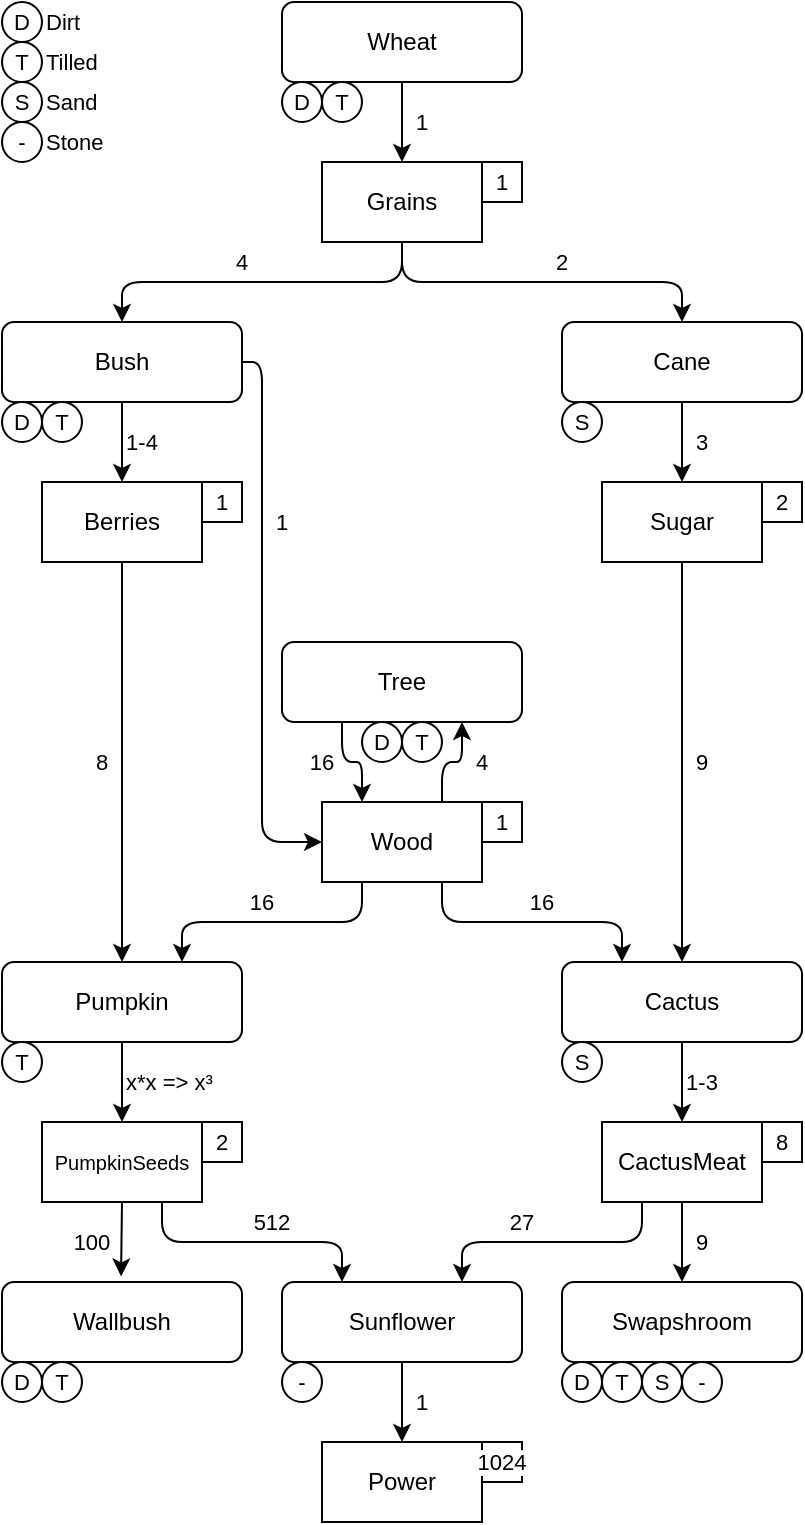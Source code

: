 <mxfile version="28.2.0">
  <diagram name="Page-1" id="q2i94bRgwisN7ZsxCNJ2">
    <mxGraphModel dx="1175" dy="670" grid="1" gridSize="10" guides="1" tooltips="1" connect="1" arrows="1" fold="1" page="1" pageScale="1" pageWidth="850" pageHeight="1100" math="0" shadow="0">
      <root>
        <mxCell id="0" />
        <mxCell id="1" parent="0" />
        <mxCell id="jfeH5c6GrU1VOLKKp-rU-3" style="edgeStyle=orthogonalEdgeStyle;rounded=1;orthogonalLoop=1;jettySize=auto;html=1;exitX=0.5;exitY=1;exitDx=0;exitDy=0;entryX=0.5;entryY=0;entryDx=0;entryDy=0;curved=0;" parent="1" source="jfeH5c6GrU1VOLKKp-rU-1" target="jfeH5c6GrU1VOLKKp-rU-6" edge="1">
          <mxGeometry relative="1" as="geometry">
            <mxPoint x="380" y="320" as="targetPoint" />
          </mxGeometry>
        </mxCell>
        <mxCell id="jfeH5c6GrU1VOLKKp-rU-1" value="Wheat" style="rounded=1;whiteSpace=wrap;html=1;" parent="1" vertex="1">
          <mxGeometry x="340" y="240" width="120" height="40" as="geometry" />
        </mxCell>
        <mxCell id="jfeH5c6GrU1VOLKKp-rU-11" style="edgeStyle=orthogonalEdgeStyle;rounded=1;orthogonalLoop=1;jettySize=auto;html=1;exitX=0.5;exitY=1;exitDx=0;exitDy=0;entryX=0.5;entryY=0;entryDx=0;entryDy=0;curved=0;" parent="1" source="jfeH5c6GrU1VOLKKp-rU-4" target="jfeH5c6GrU1VOLKKp-rU-10" edge="1">
          <mxGeometry relative="1" as="geometry" />
        </mxCell>
        <mxCell id="jfeH5c6GrU1VOLKKp-rU-148" style="edgeStyle=orthogonalEdgeStyle;shape=connector;curved=0;rounded=1;orthogonalLoop=1;jettySize=auto;html=1;exitX=1;exitY=0.5;exitDx=0;exitDy=0;entryX=0;entryY=0.5;entryDx=0;entryDy=0;strokeColor=default;align=center;verticalAlign=middle;fontFamily=Helvetica;fontSize=11;fontColor=default;labelBackgroundColor=default;endArrow=classic;" parent="1" source="jfeH5c6GrU1VOLKKp-rU-4" target="jfeH5c6GrU1VOLKKp-rU-8" edge="1">
          <mxGeometry relative="1" as="geometry">
            <Array as="points">
              <mxPoint x="330" y="420" />
              <mxPoint x="330" y="660" />
            </Array>
          </mxGeometry>
        </mxCell>
        <mxCell id="jfeH5c6GrU1VOLKKp-rU-4" value="Bush" style="rounded=1;whiteSpace=wrap;html=1;" parent="1" vertex="1">
          <mxGeometry x="200" y="400" width="120" height="40" as="geometry" />
        </mxCell>
        <mxCell id="jfeH5c6GrU1VOLKKp-rU-7" style="edgeStyle=orthogonalEdgeStyle;rounded=1;orthogonalLoop=1;jettySize=auto;html=1;exitX=0.5;exitY=1;exitDx=0;exitDy=0;curved=0;" parent="1" source="jfeH5c6GrU1VOLKKp-rU-6" target="jfeH5c6GrU1VOLKKp-rU-4" edge="1">
          <mxGeometry relative="1" as="geometry" />
        </mxCell>
        <mxCell id="jfeH5c6GrU1VOLKKp-rU-20" style="edgeStyle=orthogonalEdgeStyle;rounded=1;orthogonalLoop=1;jettySize=auto;html=1;exitX=0.5;exitY=1;exitDx=0;exitDy=0;curved=0;" parent="1" source="jfeH5c6GrU1VOLKKp-rU-6" target="jfeH5c6GrU1VOLKKp-rU-19" edge="1">
          <mxGeometry relative="1" as="geometry" />
        </mxCell>
        <mxCell id="jfeH5c6GrU1VOLKKp-rU-6" value="Grains" style="rounded=0;whiteSpace=wrap;html=1;" parent="1" vertex="1">
          <mxGeometry x="360" y="320" width="80" height="40" as="geometry" />
        </mxCell>
        <mxCell id="jfeH5c6GrU1VOLKKp-rU-120" style="edgeStyle=orthogonalEdgeStyle;shape=connector;curved=0;rounded=1;orthogonalLoop=1;jettySize=auto;html=1;exitX=0.25;exitY=1;exitDx=0;exitDy=0;entryX=0.75;entryY=0;entryDx=0;entryDy=0;strokeColor=default;align=center;verticalAlign=middle;fontFamily=Helvetica;fontSize=11;fontColor=default;labelBackgroundColor=default;endArrow=classic;" parent="1" source="jfeH5c6GrU1VOLKKp-rU-8" target="jfeH5c6GrU1VOLKKp-rU-15" edge="1">
          <mxGeometry relative="1" as="geometry" />
        </mxCell>
        <mxCell id="jfeH5c6GrU1VOLKKp-rU-122" style="edgeStyle=orthogonalEdgeStyle;shape=connector;curved=0;rounded=1;orthogonalLoop=1;jettySize=auto;html=1;exitX=0.75;exitY=1;exitDx=0;exitDy=0;entryX=0.25;entryY=0;entryDx=0;entryDy=0;strokeColor=default;align=center;verticalAlign=middle;fontFamily=Helvetica;fontSize=11;fontColor=default;labelBackgroundColor=default;endArrow=classic;" parent="1" source="jfeH5c6GrU1VOLKKp-rU-8" target="jfeH5c6GrU1VOLKKp-rU-24" edge="1">
          <mxGeometry relative="1" as="geometry" />
        </mxCell>
        <mxCell id="jfeH5c6GrU1VOLKKp-rU-143" style="edgeStyle=orthogonalEdgeStyle;shape=connector;curved=0;rounded=1;orthogonalLoop=1;jettySize=auto;html=1;exitX=0.75;exitY=0;exitDx=0;exitDy=0;entryX=0.75;entryY=1;entryDx=0;entryDy=0;strokeColor=default;align=center;verticalAlign=middle;fontFamily=Helvetica;fontSize=11;fontColor=default;labelBackgroundColor=default;endArrow=classic;" parent="1" source="jfeH5c6GrU1VOLKKp-rU-8" target="jfeH5c6GrU1VOLKKp-rU-13" edge="1">
          <mxGeometry relative="1" as="geometry" />
        </mxCell>
        <mxCell id="jfeH5c6GrU1VOLKKp-rU-8" value="Wood" style="rounded=0;whiteSpace=wrap;html=1;" parent="1" vertex="1">
          <mxGeometry x="360" y="640" width="80" height="40" as="geometry" />
        </mxCell>
        <mxCell id="jfeH5c6GrU1VOLKKp-rU-121" style="edgeStyle=orthogonalEdgeStyle;shape=connector;curved=0;rounded=1;orthogonalLoop=1;jettySize=auto;html=1;exitX=0.5;exitY=1;exitDx=0;exitDy=0;entryX=0.5;entryY=0;entryDx=0;entryDy=0;strokeColor=default;align=center;verticalAlign=middle;fontFamily=Helvetica;fontSize=11;fontColor=default;labelBackgroundColor=default;endArrow=classic;" parent="1" source="jfeH5c6GrU1VOLKKp-rU-10" target="jfeH5c6GrU1VOLKKp-rU-15" edge="1">
          <mxGeometry relative="1" as="geometry" />
        </mxCell>
        <mxCell id="jfeH5c6GrU1VOLKKp-rU-10" value="Berries" style="rounded=0;whiteSpace=wrap;html=1;" parent="1" vertex="1">
          <mxGeometry x="220" y="480" width="80" height="40" as="geometry" />
        </mxCell>
        <mxCell id="jfeH5c6GrU1VOLKKp-rU-142" style="edgeStyle=orthogonalEdgeStyle;shape=connector;curved=0;rounded=1;orthogonalLoop=1;jettySize=auto;html=1;exitX=0.25;exitY=1;exitDx=0;exitDy=0;entryX=0.25;entryY=0;entryDx=0;entryDy=0;strokeColor=default;align=center;verticalAlign=middle;fontFamily=Helvetica;fontSize=11;fontColor=default;labelBackgroundColor=default;endArrow=classic;" parent="1" source="jfeH5c6GrU1VOLKKp-rU-13" target="jfeH5c6GrU1VOLKKp-rU-8" edge="1">
          <mxGeometry relative="1" as="geometry" />
        </mxCell>
        <mxCell id="jfeH5c6GrU1VOLKKp-rU-13" value="Tree" style="rounded=1;whiteSpace=wrap;html=1;" parent="1" vertex="1">
          <mxGeometry x="340" y="560" width="120" height="40" as="geometry" />
        </mxCell>
        <mxCell id="jfeH5c6GrU1VOLKKp-rU-37" style="edgeStyle=orthogonalEdgeStyle;shape=connector;curved=0;rounded=1;orthogonalLoop=1;jettySize=auto;html=1;exitX=0.5;exitY=1;exitDx=0;exitDy=0;strokeColor=default;align=center;verticalAlign=middle;fontFamily=Helvetica;fontSize=11;fontColor=default;labelBackgroundColor=default;endArrow=classic;" parent="1" source="jfeH5c6GrU1VOLKKp-rU-15" target="jfeH5c6GrU1VOLKKp-rU-36" edge="1">
          <mxGeometry relative="1" as="geometry" />
        </mxCell>
        <mxCell id="jfeH5c6GrU1VOLKKp-rU-15" value="Pumpkin" style="rounded=1;whiteSpace=wrap;html=1;" parent="1" vertex="1">
          <mxGeometry x="200" y="720" width="120" height="40" as="geometry" />
        </mxCell>
        <mxCell id="jfeH5c6GrU1VOLKKp-rU-22" style="edgeStyle=orthogonalEdgeStyle;rounded=1;orthogonalLoop=1;jettySize=auto;html=1;exitX=0.5;exitY=1;exitDx=0;exitDy=0;entryX=0.5;entryY=0;entryDx=0;entryDy=0;curved=0;" parent="1" source="jfeH5c6GrU1VOLKKp-rU-19" target="jfeH5c6GrU1VOLKKp-rU-21" edge="1">
          <mxGeometry relative="1" as="geometry" />
        </mxCell>
        <mxCell id="jfeH5c6GrU1VOLKKp-rU-19" value="Cane" style="rounded=1;whiteSpace=wrap;html=1;" parent="1" vertex="1">
          <mxGeometry x="480" y="400" width="120" height="40" as="geometry" />
        </mxCell>
        <mxCell id="jfeH5c6GrU1VOLKKp-rU-25" style="edgeStyle=orthogonalEdgeStyle;rounded=1;orthogonalLoop=1;jettySize=auto;html=1;exitX=0.5;exitY=1;exitDx=0;exitDy=0;curved=0;entryX=0.5;entryY=0;entryDx=0;entryDy=0;" parent="1" source="jfeH5c6GrU1VOLKKp-rU-21" target="jfeH5c6GrU1VOLKKp-rU-24" edge="1">
          <mxGeometry relative="1" as="geometry" />
        </mxCell>
        <mxCell id="jfeH5c6GrU1VOLKKp-rU-21" value="Sugar" style="rounded=0;whiteSpace=wrap;html=1;" parent="1" vertex="1">
          <mxGeometry x="500" y="480" width="80" height="40" as="geometry" />
        </mxCell>
        <mxCell id="jfeH5c6GrU1VOLKKp-rU-127" style="edgeStyle=orthogonalEdgeStyle;shape=connector;curved=0;rounded=1;orthogonalLoop=1;jettySize=auto;html=1;exitX=0.5;exitY=1;exitDx=0;exitDy=0;entryX=0.5;entryY=0;entryDx=0;entryDy=0;strokeColor=default;align=center;verticalAlign=middle;fontFamily=Helvetica;fontSize=11;fontColor=default;labelBackgroundColor=default;endArrow=classic;" parent="1" source="jfeH5c6GrU1VOLKKp-rU-24" target="jfeH5c6GrU1VOLKKp-rU-38" edge="1">
          <mxGeometry relative="1" as="geometry" />
        </mxCell>
        <mxCell id="jfeH5c6GrU1VOLKKp-rU-24" value="Cactus" style="rounded=1;whiteSpace=wrap;html=1;" parent="1" vertex="1">
          <mxGeometry x="480" y="720" width="120" height="40" as="geometry" />
        </mxCell>
        <mxCell id="jfeH5c6GrU1VOLKKp-rU-130" style="edgeStyle=orthogonalEdgeStyle;shape=connector;curved=0;rounded=1;orthogonalLoop=1;jettySize=auto;html=1;exitX=0.75;exitY=1;exitDx=0;exitDy=0;entryX=0.25;entryY=0;entryDx=0;entryDy=0;strokeColor=default;align=center;verticalAlign=middle;fontFamily=Helvetica;fontSize=11;fontColor=default;labelBackgroundColor=default;endArrow=classic;" parent="1" source="jfeH5c6GrU1VOLKKp-rU-36" target="jfeH5c6GrU1VOLKKp-rU-47" edge="1">
          <mxGeometry relative="1" as="geometry" />
        </mxCell>
        <mxCell id="jfeH5c6GrU1VOLKKp-rU-36" value="PumpkinSeeds" style="rounded=0;whiteSpace=wrap;html=1;fontSize=10;" parent="1" vertex="1">
          <mxGeometry x="220" y="800" width="80" height="40" as="geometry" />
        </mxCell>
        <mxCell id="jfeH5c6GrU1VOLKKp-rU-128" style="edgeStyle=orthogonalEdgeStyle;shape=connector;curved=0;rounded=1;orthogonalLoop=1;jettySize=auto;html=1;exitX=0.5;exitY=1;exitDx=0;exitDy=0;strokeColor=default;align=center;verticalAlign=middle;fontFamily=Helvetica;fontSize=11;fontColor=default;labelBackgroundColor=default;endArrow=classic;" parent="1" source="jfeH5c6GrU1VOLKKp-rU-38" target="jfeH5c6GrU1VOLKKp-rU-44" edge="1">
          <mxGeometry relative="1" as="geometry" />
        </mxCell>
        <mxCell id="jfeH5c6GrU1VOLKKp-rU-131" style="edgeStyle=orthogonalEdgeStyle;shape=connector;curved=0;rounded=1;orthogonalLoop=1;jettySize=auto;html=1;exitX=0.25;exitY=1;exitDx=0;exitDy=0;entryX=0.75;entryY=0;entryDx=0;entryDy=0;strokeColor=default;align=center;verticalAlign=middle;fontFamily=Helvetica;fontSize=11;fontColor=default;labelBackgroundColor=default;endArrow=classic;" parent="1" source="jfeH5c6GrU1VOLKKp-rU-38" target="jfeH5c6GrU1VOLKKp-rU-47" edge="1">
          <mxGeometry relative="1" as="geometry" />
        </mxCell>
        <mxCell id="jfeH5c6GrU1VOLKKp-rU-38" value="CactusMeat" style="rounded=0;whiteSpace=wrap;html=1;" parent="1" vertex="1">
          <mxGeometry x="500" y="800" width="80" height="40" as="geometry" />
        </mxCell>
        <mxCell id="jfeH5c6GrU1VOLKKp-rU-40" value="Wallbush" style="rounded=1;whiteSpace=wrap;html=1;" parent="1" vertex="1">
          <mxGeometry x="200" y="880" width="120" height="40" as="geometry" />
        </mxCell>
        <mxCell id="jfeH5c6GrU1VOLKKp-rU-44" value="Swapshroom" style="rounded=1;whiteSpace=wrap;html=1;" parent="1" vertex="1">
          <mxGeometry x="480" y="880" width="120" height="40" as="geometry" />
        </mxCell>
        <mxCell id="jfeH5c6GrU1VOLKKp-rU-61" style="edgeStyle=orthogonalEdgeStyle;shape=connector;curved=0;rounded=1;orthogonalLoop=1;jettySize=auto;html=1;exitX=0.5;exitY=1;exitDx=0;exitDy=0;strokeColor=default;align=center;verticalAlign=middle;fontFamily=Helvetica;fontSize=11;fontColor=default;labelBackgroundColor=default;endArrow=classic;" parent="1" source="jfeH5c6GrU1VOLKKp-rU-47" target="jfeH5c6GrU1VOLKKp-rU-60" edge="1">
          <mxGeometry relative="1" as="geometry" />
        </mxCell>
        <mxCell id="jfeH5c6GrU1VOLKKp-rU-47" value="Sunflower" style="rounded=1;whiteSpace=wrap;html=1;" parent="1" vertex="1">
          <mxGeometry x="340" y="880" width="120" height="40" as="geometry" />
        </mxCell>
        <mxCell id="jfeH5c6GrU1VOLKKp-rU-60" value="Power" style="rounded=0;whiteSpace=wrap;html=1;" parent="1" vertex="1">
          <mxGeometry x="360" y="960" width="80" height="40" as="geometry" />
        </mxCell>
        <mxCell id="jfeH5c6GrU1VOLKKp-rU-62" value="D" style="ellipse;whiteSpace=wrap;html=1;aspect=fixed;fontFamily=Helvetica;fontSize=11;fontColor=default;labelBackgroundColor=default;strokeColor=light-dark(#000000,#80FF00);" parent="1" vertex="1">
          <mxGeometry x="200" y="240" width="20" height="20" as="geometry" />
        </mxCell>
        <mxCell id="jfeH5c6GrU1VOLKKp-rU-70" value="T" style="ellipse;whiteSpace=wrap;html=1;aspect=fixed;fontFamily=Helvetica;fontSize=11;fontColor=default;labelBackgroundColor=default;strokeColor=light-dark(#000000,#994C00);" parent="1" vertex="1">
          <mxGeometry x="200" y="260" width="20" height="20" as="geometry" />
        </mxCell>
        <mxCell id="jfeH5c6GrU1VOLKKp-rU-75" value="S" style="ellipse;whiteSpace=wrap;html=1;aspect=fixed;fontFamily=Helvetica;fontSize=11;fontColor=default;labelBackgroundColor=default;strokeColor=light-dark(#000000,#FFFF00);" parent="1" vertex="1">
          <mxGeometry x="200" y="280" width="20" height="20" as="geometry" />
        </mxCell>
        <mxCell id="jfeH5c6GrU1VOLKKp-rU-76" value="-" style="ellipse;whiteSpace=wrap;html=1;aspect=fixed;fontFamily=Helvetica;fontSize=11;fontColor=default;labelBackgroundColor=default;strokeColor=light-dark(#000000,#00CCCC);" parent="1" vertex="1">
          <mxGeometry x="200" y="300" width="20" height="20" as="geometry" />
        </mxCell>
        <mxCell id="jfeH5c6GrU1VOLKKp-rU-79" value="&lt;div align=&quot;left&quot;&gt;Dirt&lt;/div&gt;" style="text;html=1;align=left;verticalAlign=middle;whiteSpace=wrap;rounded=0;fontFamily=Helvetica;fontSize=11;fontColor=default;labelBackgroundColor=default;" parent="1" vertex="1">
          <mxGeometry x="220" y="240" width="40" height="20" as="geometry" />
        </mxCell>
        <mxCell id="jfeH5c6GrU1VOLKKp-rU-80" value="Tilled" style="text;html=1;align=left;verticalAlign=middle;whiteSpace=wrap;rounded=0;fontFamily=Helvetica;fontSize=11;fontColor=default;labelBackgroundColor=default;" parent="1" vertex="1">
          <mxGeometry x="220" y="260" width="40" height="20" as="geometry" />
        </mxCell>
        <mxCell id="jfeH5c6GrU1VOLKKp-rU-81" value="Sand" style="text;html=1;align=left;verticalAlign=middle;whiteSpace=wrap;rounded=0;fontFamily=Helvetica;fontSize=11;fontColor=default;labelBackgroundColor=default;" parent="1" vertex="1">
          <mxGeometry x="220" y="280" width="40" height="20" as="geometry" />
        </mxCell>
        <mxCell id="jfeH5c6GrU1VOLKKp-rU-82" value="&lt;div&gt;Stone&lt;/div&gt;" style="text;html=1;align=left;verticalAlign=middle;whiteSpace=wrap;rounded=0;fontFamily=Helvetica;fontSize=11;fontColor=default;labelBackgroundColor=default;" parent="1" vertex="1">
          <mxGeometry x="220" y="300" width="40" height="20" as="geometry" />
        </mxCell>
        <mxCell id="jfeH5c6GrU1VOLKKp-rU-87" value="D" style="ellipse;whiteSpace=wrap;html=1;aspect=fixed;fontFamily=Helvetica;fontSize=11;fontColor=default;labelBackgroundColor=default;strokeColor=light-dark(#000000,#80FF00);" parent="1" vertex="1">
          <mxGeometry x="340" y="280" width="20" height="20" as="geometry" />
        </mxCell>
        <mxCell id="jfeH5c6GrU1VOLKKp-rU-88" value="T" style="ellipse;whiteSpace=wrap;html=1;aspect=fixed;fontFamily=Helvetica;fontSize=11;fontColor=default;labelBackgroundColor=default;strokeColor=light-dark(#000000,#994C00);" parent="1" vertex="1">
          <mxGeometry x="360" y="280" width="20" height="20" as="geometry" />
        </mxCell>
        <mxCell id="jfeH5c6GrU1VOLKKp-rU-91" value="D" style="ellipse;whiteSpace=wrap;html=1;aspect=fixed;fontFamily=Helvetica;fontSize=11;fontColor=default;labelBackgroundColor=default;strokeColor=light-dark(#000000,#80FF00);" parent="1" vertex="1">
          <mxGeometry x="200" y="440" width="20" height="20" as="geometry" />
        </mxCell>
        <mxCell id="jfeH5c6GrU1VOLKKp-rU-92" value="T" style="ellipse;whiteSpace=wrap;html=1;aspect=fixed;fontFamily=Helvetica;fontSize=11;fontColor=default;labelBackgroundColor=default;strokeColor=light-dark(#000000,#994C00);" parent="1" vertex="1">
          <mxGeometry x="220" y="440" width="20" height="20" as="geometry" />
        </mxCell>
        <mxCell id="jfeH5c6GrU1VOLKKp-rU-93" value="D" style="ellipse;whiteSpace=wrap;html=1;aspect=fixed;fontFamily=Helvetica;fontSize=11;fontColor=default;labelBackgroundColor=default;strokeColor=light-dark(#000000,#80FF00);" parent="1" vertex="1">
          <mxGeometry x="380" y="600" width="20" height="20" as="geometry" />
        </mxCell>
        <mxCell id="jfeH5c6GrU1VOLKKp-rU-94" value="T" style="ellipse;whiteSpace=wrap;html=1;aspect=fixed;fontFamily=Helvetica;fontSize=11;fontColor=default;labelBackgroundColor=default;strokeColor=light-dark(#000000,#994C00);" parent="1" vertex="1">
          <mxGeometry x="400" y="600" width="20" height="20" as="geometry" />
        </mxCell>
        <mxCell id="jfeH5c6GrU1VOLKKp-rU-95" value="S" style="ellipse;whiteSpace=wrap;html=1;aspect=fixed;fontFamily=Helvetica;fontSize=11;fontColor=default;labelBackgroundColor=default;strokeColor=light-dark(#000000,#FFFF00);" parent="1" vertex="1">
          <mxGeometry x="480" y="440" width="20" height="20" as="geometry" />
        </mxCell>
        <mxCell id="jfeH5c6GrU1VOLKKp-rU-96" value="T" style="ellipse;whiteSpace=wrap;html=1;aspect=fixed;fontFamily=Helvetica;fontSize=11;fontColor=default;labelBackgroundColor=default;strokeColor=light-dark(#000000,#994C00);" parent="1" vertex="1">
          <mxGeometry x="200" y="760" width="20" height="20" as="geometry" />
        </mxCell>
        <mxCell id="jfeH5c6GrU1VOLKKp-rU-97" value="S" style="ellipse;whiteSpace=wrap;html=1;aspect=fixed;fontFamily=Helvetica;fontSize=11;fontColor=default;labelBackgroundColor=default;strokeColor=light-dark(#000000,#FFFF00);" parent="1" vertex="1">
          <mxGeometry x="480" y="760" width="20" height="20" as="geometry" />
        </mxCell>
        <mxCell id="jfeH5c6GrU1VOLKKp-rU-100" value="D" style="ellipse;whiteSpace=wrap;html=1;aspect=fixed;fontFamily=Helvetica;fontSize=11;fontColor=default;labelBackgroundColor=default;strokeColor=light-dark(#000000,#80FF00);" parent="1" vertex="1">
          <mxGeometry x="200" y="920" width="20" height="20" as="geometry" />
        </mxCell>
        <mxCell id="jfeH5c6GrU1VOLKKp-rU-101" value="T" style="ellipse;whiteSpace=wrap;html=1;aspect=fixed;fontFamily=Helvetica;fontSize=11;fontColor=default;labelBackgroundColor=default;strokeColor=light-dark(#000000,#994C00);" parent="1" vertex="1">
          <mxGeometry x="220" y="920" width="20" height="20" as="geometry" />
        </mxCell>
        <mxCell id="jfeH5c6GrU1VOLKKp-rU-102" value="S" style="ellipse;whiteSpace=wrap;html=1;aspect=fixed;fontFamily=Helvetica;fontSize=11;fontColor=default;labelBackgroundColor=default;strokeColor=light-dark(#000000,#FFFF00);" parent="1" vertex="1">
          <mxGeometry x="520" y="920" width="20" height="20" as="geometry" />
        </mxCell>
        <mxCell id="jfeH5c6GrU1VOLKKp-rU-103" value="-" style="ellipse;whiteSpace=wrap;html=1;aspect=fixed;fontFamily=Helvetica;fontSize=11;fontColor=default;labelBackgroundColor=default;strokeColor=light-dark(#000000,#00CCCC);" parent="1" vertex="1">
          <mxGeometry x="540" y="920" width="20" height="20" as="geometry" />
        </mxCell>
        <mxCell id="jfeH5c6GrU1VOLKKp-rU-104" value="D" style="ellipse;whiteSpace=wrap;html=1;aspect=fixed;fontFamily=Helvetica;fontSize=11;fontColor=default;labelBackgroundColor=default;strokeColor=light-dark(#000000,#80FF00);" parent="1" vertex="1">
          <mxGeometry x="480" y="920" width="20" height="20" as="geometry" />
        </mxCell>
        <mxCell id="jfeH5c6GrU1VOLKKp-rU-105" value="T" style="ellipse;whiteSpace=wrap;html=1;aspect=fixed;fontFamily=Helvetica;fontSize=11;fontColor=default;labelBackgroundColor=default;strokeColor=light-dark(#000000,#994C00);" parent="1" vertex="1">
          <mxGeometry x="500" y="920" width="20" height="20" as="geometry" />
        </mxCell>
        <mxCell id="jfeH5c6GrU1VOLKKp-rU-107" value="-" style="ellipse;whiteSpace=wrap;html=1;aspect=fixed;fontFamily=Helvetica;fontSize=11;fontColor=default;labelBackgroundColor=default;strokeColor=light-dark(#000000,#00CCCC);" parent="1" vertex="1">
          <mxGeometry x="340" y="920" width="20" height="20" as="geometry" />
        </mxCell>
        <mxCell id="jfeH5c6GrU1VOLKKp-rU-111" value="1" style="rounded=0;whiteSpace=wrap;html=1;fontFamily=Helvetica;fontSize=11;fontColor=default;labelBackgroundColor=default;" parent="1" vertex="1">
          <mxGeometry x="300" y="480" width="20" height="20" as="geometry" />
        </mxCell>
        <mxCell id="jfeH5c6GrU1VOLKKp-rU-112" value="2" style="rounded=0;whiteSpace=wrap;html=1;fontFamily=Helvetica;fontSize=11;fontColor=default;labelBackgroundColor=default;" parent="1" vertex="1">
          <mxGeometry x="580" y="480" width="20" height="20" as="geometry" />
        </mxCell>
        <mxCell id="jfeH5c6GrU1VOLKKp-rU-113" value="1" style="rounded=0;whiteSpace=wrap;html=1;fontFamily=Helvetica;fontSize=11;fontColor=default;labelBackgroundColor=default;" parent="1" vertex="1">
          <mxGeometry x="440" y="640" width="20" height="20" as="geometry" />
        </mxCell>
        <mxCell id="jfeH5c6GrU1VOLKKp-rU-114" value="8" style="rounded=0;whiteSpace=wrap;html=1;fontFamily=Helvetica;fontSize=11;fontColor=default;labelBackgroundColor=default;" parent="1" vertex="1">
          <mxGeometry x="580" y="800" width="20" height="20" as="geometry" />
        </mxCell>
        <mxCell id="jfeH5c6GrU1VOLKKp-rU-124" value="&lt;div&gt;1024&lt;/div&gt;" style="rounded=0;whiteSpace=wrap;html=1;fontFamily=Helvetica;fontSize=11;fontColor=default;labelBackgroundColor=default;" parent="1" vertex="1">
          <mxGeometry x="440" y="960" width="20" height="20" as="geometry" />
        </mxCell>
        <mxCell id="jfeH5c6GrU1VOLKKp-rU-129" style="edgeStyle=orthogonalEdgeStyle;shape=connector;curved=0;rounded=1;orthogonalLoop=1;jettySize=auto;html=1;exitX=0.5;exitY=1;exitDx=0;exitDy=0;entryX=0.496;entryY=-0.07;entryDx=0;entryDy=0;entryPerimeter=0;strokeColor=default;align=center;verticalAlign=middle;fontFamily=Helvetica;fontSize=11;fontColor=default;labelBackgroundColor=default;endArrow=classic;" parent="1" source="jfeH5c6GrU1VOLKKp-rU-36" target="jfeH5c6GrU1VOLKKp-rU-40" edge="1">
          <mxGeometry relative="1" as="geometry" />
        </mxCell>
        <mxCell id="jfeH5c6GrU1VOLKKp-rU-133" value="4" style="text;html=1;align=center;verticalAlign=middle;whiteSpace=wrap;rounded=0;fontFamily=Helvetica;fontSize=11;fontColor=light-dark(#000000,#FF0000);labelBackgroundColor=default;" parent="1" vertex="1">
          <mxGeometry x="310" y="360" width="20" height="20" as="geometry" />
        </mxCell>
        <mxCell id="jfeH5c6GrU1VOLKKp-rU-134" value="2" style="text;html=1;align=center;verticalAlign=middle;whiteSpace=wrap;rounded=0;fontFamily=Helvetica;fontSize=11;fontColor=light-dark(#000000,#FF0000);labelBackgroundColor=default;" parent="1" vertex="1">
          <mxGeometry x="470" y="360" width="20" height="20" as="geometry" />
        </mxCell>
        <mxCell id="jfeH5c6GrU1VOLKKp-rU-139" value="8" style="text;html=1;align=center;verticalAlign=middle;whiteSpace=wrap;rounded=0;fontFamily=Helvetica;fontSize=11;fontColor=light-dark(#000000,#FF0000);labelBackgroundColor=default;" parent="1" vertex="1">
          <mxGeometry x="240" y="610" width="20" height="20" as="geometry" />
        </mxCell>
        <mxCell id="jfeH5c6GrU1VOLKKp-rU-144" value="1" style="text;html=1;align=center;verticalAlign=middle;whiteSpace=wrap;rounded=0;fontFamily=Helvetica;fontSize=11;fontColor=light-dark(#000000,#80FF00);labelBackgroundColor=default;" parent="1" vertex="1">
          <mxGeometry x="400" y="290" width="20" height="20" as="geometry" />
        </mxCell>
        <mxCell id="jfeH5c6GrU1VOLKKp-rU-145" value="1-4" style="text;html=1;align=center;verticalAlign=middle;whiteSpace=wrap;rounded=0;fontFamily=Helvetica;fontSize=11;fontColor=light-dark(#000000,#80FF00);labelBackgroundColor=default;" parent="1" vertex="1">
          <mxGeometry x="260" y="450" width="20" height="20" as="geometry" />
        </mxCell>
        <mxCell id="jfeH5c6GrU1VOLKKp-rU-147" value="1" style="text;html=1;align=center;verticalAlign=middle;whiteSpace=wrap;rounded=0;fontFamily=Helvetica;fontSize=11;fontColor=light-dark(#000000,#80FF00);labelBackgroundColor=default;" parent="1" vertex="1">
          <mxGeometry x="330" y="490" width="20" height="20" as="geometry" />
        </mxCell>
        <mxCell id="jfeH5c6GrU1VOLKKp-rU-149" value="16" style="text;html=1;align=center;verticalAlign=middle;whiteSpace=wrap;rounded=0;fontFamily=Helvetica;fontSize=11;fontColor=light-dark(#000000,#80FF00);labelBackgroundColor=default;" parent="1" vertex="1">
          <mxGeometry x="350" y="610" width="20" height="20" as="geometry" />
        </mxCell>
        <mxCell id="jfeH5c6GrU1VOLKKp-rU-150" value="4" style="text;html=1;align=center;verticalAlign=middle;whiteSpace=wrap;rounded=0;fontFamily=Helvetica;fontSize=11;fontColor=light-dark(#000000,#FF0000);labelBackgroundColor=default;" parent="1" vertex="1">
          <mxGeometry x="430" y="610" width="20" height="20" as="geometry" />
        </mxCell>
        <mxCell id="jfeH5c6GrU1VOLKKp-rU-151" value="9" style="text;html=1;align=center;verticalAlign=middle;whiteSpace=wrap;rounded=0;fontFamily=Helvetica;fontSize=11;fontColor=light-dark(#000000,#FF0000);labelBackgroundColor=default;" parent="1" vertex="1">
          <mxGeometry x="540" y="610" width="20" height="20" as="geometry" />
        </mxCell>
        <mxCell id="jfeH5c6GrU1VOLKKp-rU-152" value="1-3" style="text;html=1;align=center;verticalAlign=middle;whiteSpace=wrap;rounded=0;fontFamily=Helvetica;fontSize=11;fontColor=light-dark(#000000,#80FF00);labelBackgroundColor=default;" parent="1" vertex="1">
          <mxGeometry x="540" y="770" width="20" height="20" as="geometry" />
        </mxCell>
        <mxCell id="jfeH5c6GrU1VOLKKp-rU-153" value="9" style="text;html=1;align=center;verticalAlign=middle;whiteSpace=wrap;rounded=0;fontFamily=Helvetica;fontSize=11;fontColor=light-dark(#000000,#FF0000);labelBackgroundColor=default;" parent="1" vertex="1">
          <mxGeometry x="540" y="850" width="20" height="20" as="geometry" />
        </mxCell>
        <mxCell id="jfeH5c6GrU1VOLKKp-rU-155" value="x*x =&amp;gt; x³" style="text;html=1;align=left;verticalAlign=middle;whiteSpace=wrap;rounded=0;fontFamily=Helvetica;fontSize=11;fontColor=light-dark(#000000,#80FF00);labelBackgroundColor=default;" parent="1" vertex="1">
          <mxGeometry x="260" y="770" width="50" height="20" as="geometry" />
        </mxCell>
        <mxCell id="jfeH5c6GrU1VOLKKp-rU-156" value="100" style="text;html=1;align=center;verticalAlign=middle;whiteSpace=wrap;rounded=0;fontFamily=Helvetica;fontSize=11;fontColor=light-dark(#000000,#FF0000);labelBackgroundColor=default;" parent="1" vertex="1">
          <mxGeometry x="230" y="850" width="30" height="20" as="geometry" />
        </mxCell>
        <mxCell id="jfeH5c6GrU1VOLKKp-rU-157" value="512" style="text;html=1;align=center;verticalAlign=middle;whiteSpace=wrap;rounded=0;fontFamily=Helvetica;fontSize=11;fontColor=light-dark(#000000,#FF0000);labelBackgroundColor=default;" parent="1" vertex="1">
          <mxGeometry x="320" y="840" width="30" height="20" as="geometry" />
        </mxCell>
        <mxCell id="jfeH5c6GrU1VOLKKp-rU-159" value="27" style="text;html=1;align=center;verticalAlign=middle;whiteSpace=wrap;rounded=0;fontFamily=Helvetica;fontSize=11;fontColor=light-dark(#000000,#FF0000);labelBackgroundColor=default;" parent="1" vertex="1">
          <mxGeometry x="450" y="840" width="20" height="20" as="geometry" />
        </mxCell>
        <mxCell id="jfeH5c6GrU1VOLKKp-rU-160" value="1" style="text;html=1;align=center;verticalAlign=middle;whiteSpace=wrap;rounded=0;fontFamily=Helvetica;fontSize=11;fontColor=light-dark(#000000,#80FF00);labelBackgroundColor=default;" parent="1" vertex="1">
          <mxGeometry x="400" y="930" width="20" height="20" as="geometry" />
        </mxCell>
        <mxCell id="jfeH5c6GrU1VOLKKp-rU-161" value="1" style="rounded=0;whiteSpace=wrap;html=1;fontFamily=Helvetica;fontSize=11;fontColor=default;labelBackgroundColor=default;" parent="1" vertex="1">
          <mxGeometry x="440" y="320" width="20" height="20" as="geometry" />
        </mxCell>
        <mxCell id="jfeH5c6GrU1VOLKKp-rU-162" value="16" style="text;html=1;align=center;verticalAlign=middle;whiteSpace=wrap;rounded=0;fontFamily=Helvetica;fontSize=11;fontColor=light-dark(#000000,#FF0000);labelBackgroundColor=default;" parent="1" vertex="1">
          <mxGeometry x="460" y="680" width="20" height="20" as="geometry" />
        </mxCell>
        <mxCell id="jfeH5c6GrU1VOLKKp-rU-163" value="16" style="text;html=1;align=center;verticalAlign=middle;whiteSpace=wrap;rounded=0;fontFamily=Helvetica;fontSize=11;fontColor=light-dark(#000000,#FF0000);labelBackgroundColor=default;" parent="1" vertex="1">
          <mxGeometry x="320" y="680" width="20" height="20" as="geometry" />
        </mxCell>
        <mxCell id="jfeH5c6GrU1VOLKKp-rU-164" value="2" style="rounded=0;whiteSpace=wrap;html=1;fontFamily=Helvetica;fontSize=11;fontColor=default;labelBackgroundColor=default;" parent="1" vertex="1">
          <mxGeometry x="300" y="800" width="20" height="20" as="geometry" />
        </mxCell>
        <mxCell id="jfeH5c6GrU1VOLKKp-rU-165" value="3" style="text;html=1;align=center;verticalAlign=middle;whiteSpace=wrap;rounded=0;fontFamily=Helvetica;fontSize=11;fontColor=light-dark(#000000,#80FF00);labelBackgroundColor=default;" parent="1" vertex="1">
          <mxGeometry x="540" y="450" width="20" height="20" as="geometry" />
        </mxCell>
      </root>
    </mxGraphModel>
  </diagram>
</mxfile>
